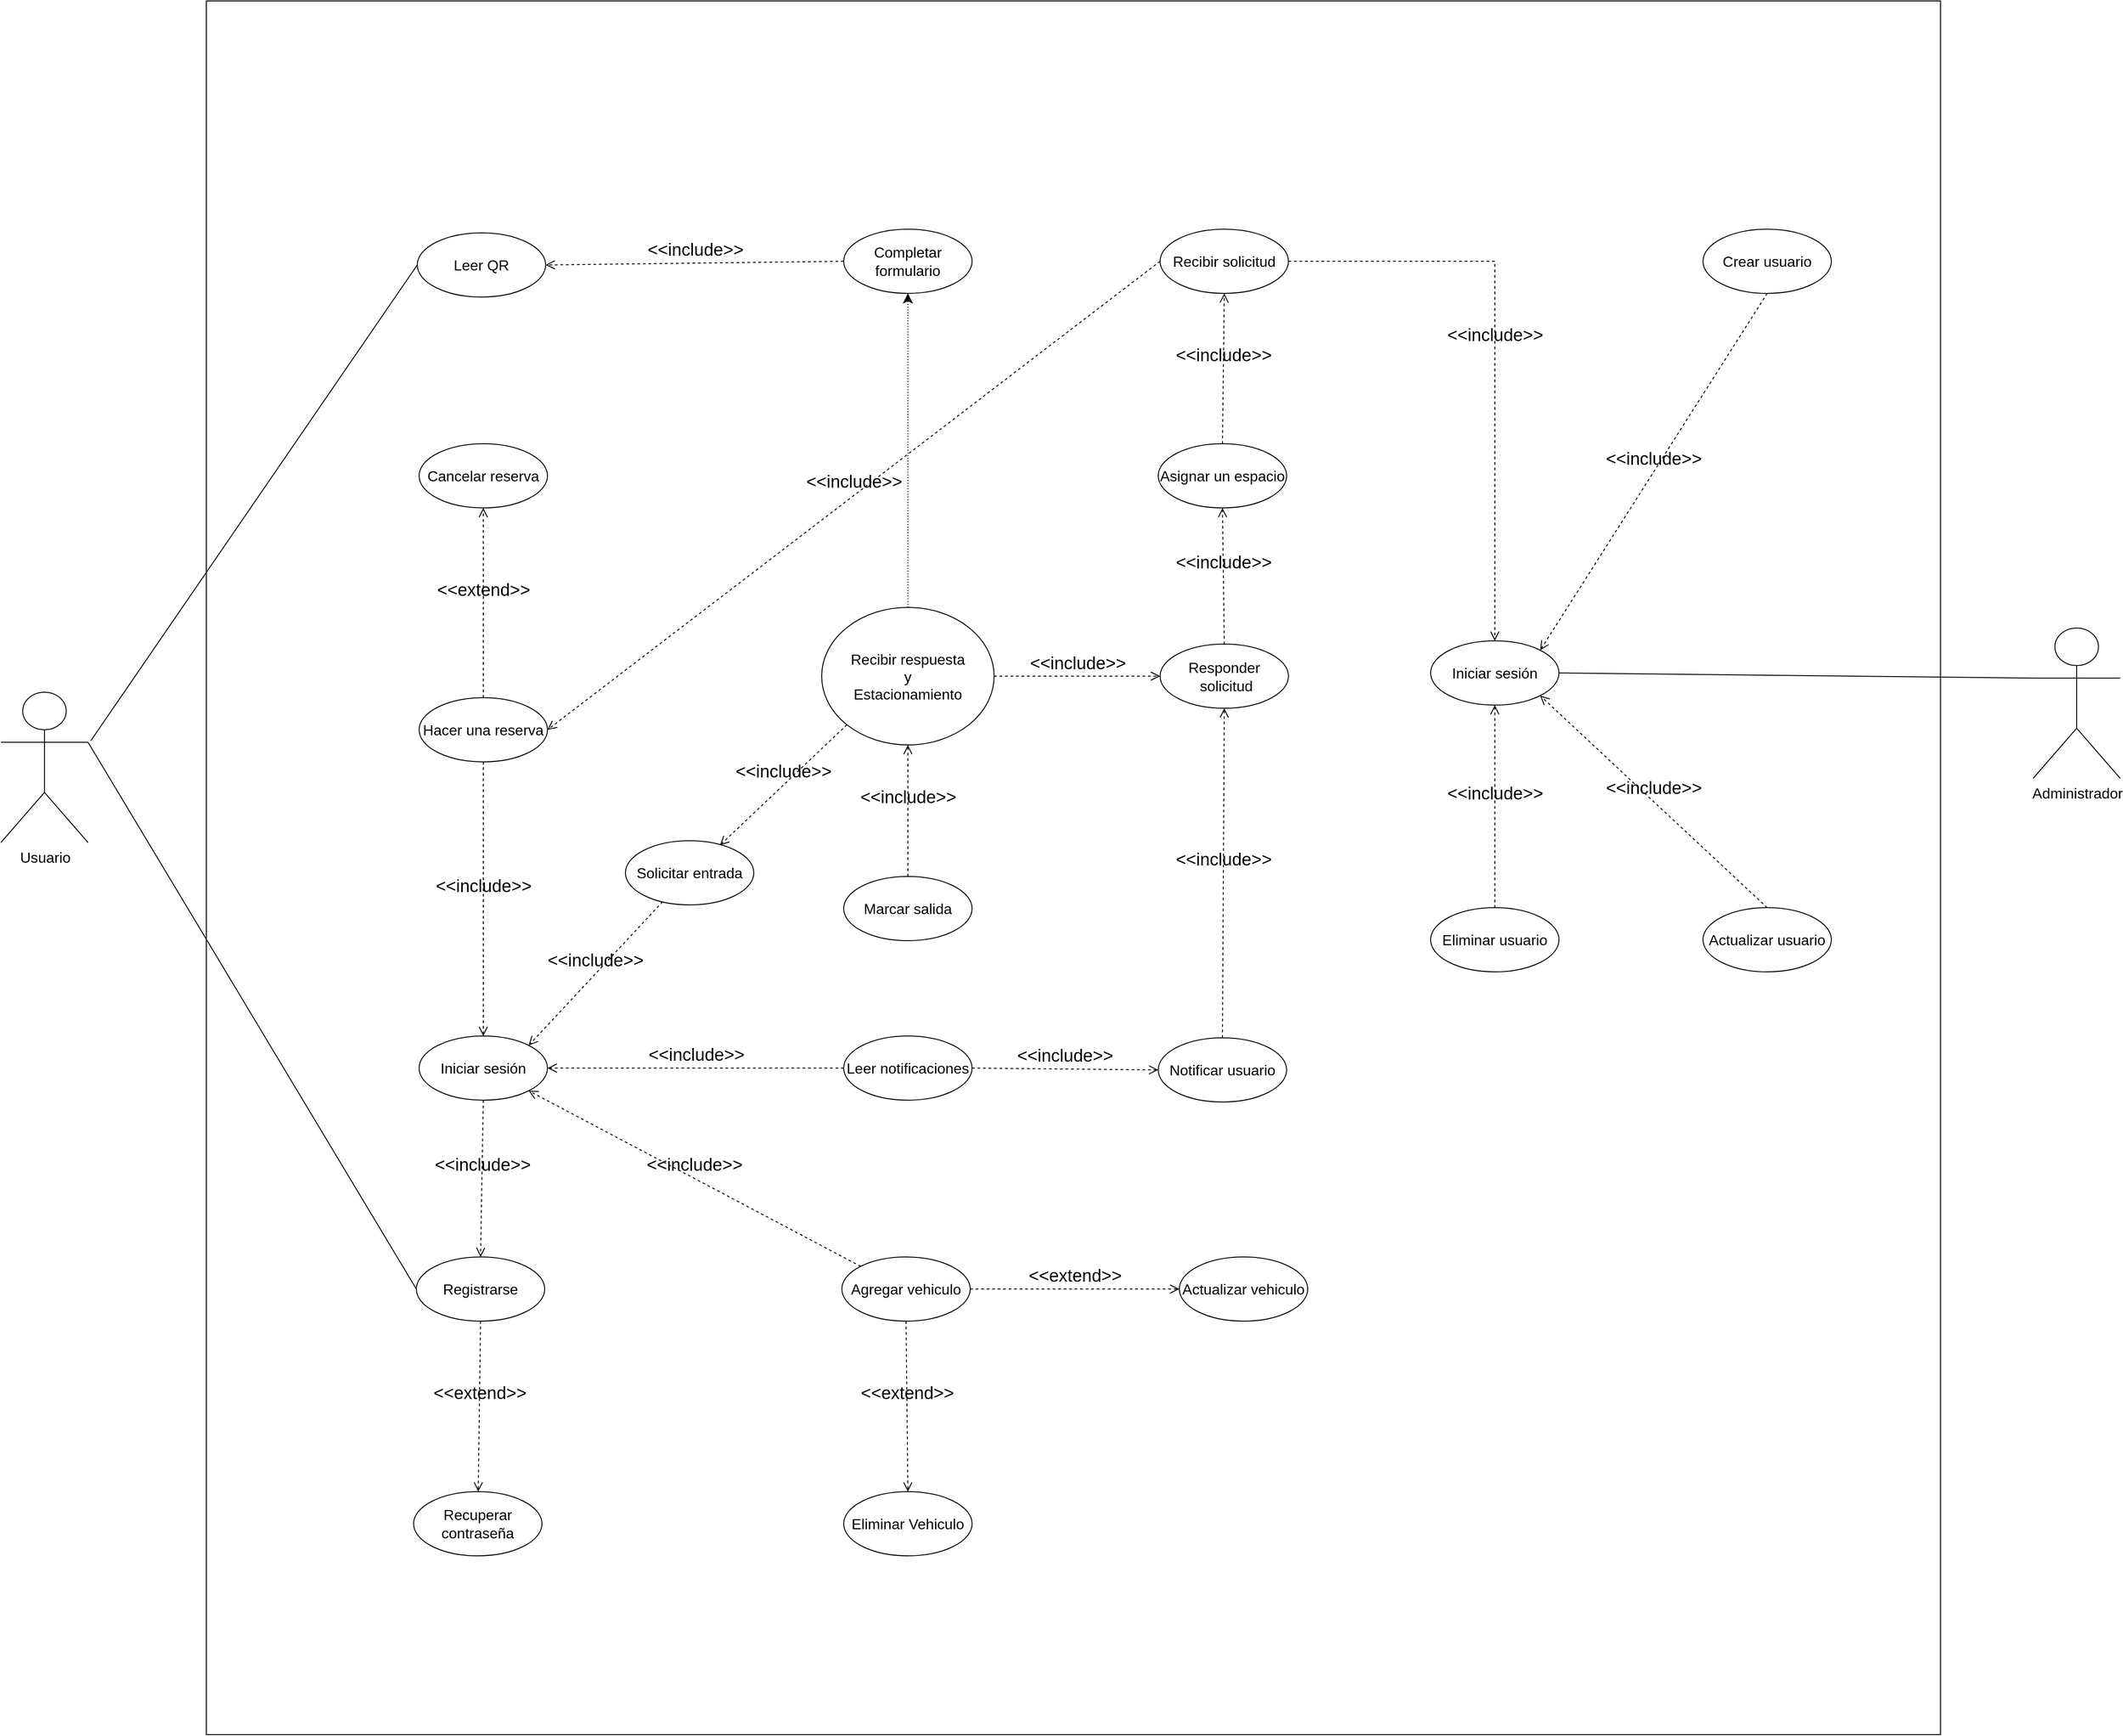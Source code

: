 <mxfile version="21.6.8" type="device">
  <diagram name="Page-1" id="sCGw7phK-zgB-_2abvo_">
    <mxGraphModel dx="3612" dy="2168" grid="0" gridSize="10" guides="1" tooltips="1" connect="1" arrows="1" fold="1" page="0" pageScale="1" pageWidth="850" pageHeight="1100" math="0" shadow="0">
      <root>
        <mxCell id="0" />
        <mxCell id="1" parent="0" />
        <mxCell id="3r9I_HskYK1-sV6CzDRx-7" value="" style="whiteSpace=wrap;html=1;aspect=fixed;fontSize=16;rotation=-90;" parent="1" vertex="1">
          <mxGeometry x="-394" y="-227" width="1891" height="1891" as="geometry" />
        </mxCell>
        <mxCell id="3r9I_HskYK1-sV6CzDRx-1" value="Usuario" style="shape=umlActor;verticalLabelPosition=bottom;verticalAlign=top;html=1;outlineConnect=0;fontSize=16;" parent="1" vertex="1">
          <mxGeometry x="-618" y="527" width="95" height="164" as="geometry" />
        </mxCell>
        <mxCell id="3r9I_HskYK1-sV6CzDRx-10" value="Iniciar sesión" style="ellipse;whiteSpace=wrap;html=1;fontSize=16;" parent="1" vertex="1">
          <mxGeometry x="-162" y="902" width="140" height="70" as="geometry" />
        </mxCell>
        <mxCell id="Sdun9n4tAFQy5fJug8Cu-10" style="edgeStyle=none;curved=1;rounded=0;orthogonalLoop=1;jettySize=auto;html=1;exitX=0;exitY=0.5;exitDx=0;exitDy=0;entryX=1;entryY=0.333;entryDx=0;entryDy=0;entryPerimeter=0;fontSize=12;startSize=8;endSize=8;endArrow=none;endFill=0;" parent="1" source="3r9I_HskYK1-sV6CzDRx-12" target="3r9I_HskYK1-sV6CzDRx-1" edge="1">
          <mxGeometry relative="1" as="geometry">
            <mxPoint x="-417" y="595.667" as="targetPoint" />
          </mxGeometry>
        </mxCell>
        <mxCell id="3r9I_HskYK1-sV6CzDRx-12" value="Registrarse" style="ellipse;whiteSpace=wrap;html=1;fontSize=16;" parent="1" vertex="1">
          <mxGeometry x="-165" y="1143" width="140" height="70" as="geometry" />
        </mxCell>
        <mxCell id="3r9I_HskYK1-sV6CzDRx-13" value="Completar formulario" style="ellipse;whiteSpace=wrap;html=1;fontSize=16;" parent="1" vertex="1">
          <mxGeometry x="301" y="22" width="140" height="70" as="geometry" />
        </mxCell>
        <mxCell id="3r9I_HskYK1-sV6CzDRx-14" value="Cancelar reserva" style="ellipse;whiteSpace=wrap;html=1;fontSize=16;" parent="1" vertex="1">
          <mxGeometry x="-162" y="256" width="140" height="70" as="geometry" />
        </mxCell>
        <mxCell id="3r9I_HskYK1-sV6CzDRx-15" value="Marcar salida" style="ellipse;whiteSpace=wrap;html=1;fontSize=16;" parent="1" vertex="1">
          <mxGeometry x="301" y="728" width="140" height="70" as="geometry" />
        </mxCell>
        <mxCell id="Sdun9n4tAFQy5fJug8Cu-1" value="Responder&lt;br&gt;&amp;nbsp;solicitud" style="ellipse;whiteSpace=wrap;html=1;fontSize=16;" parent="1" vertex="1">
          <mxGeometry x="646" y="474.5" width="140" height="70" as="geometry" />
        </mxCell>
        <mxCell id="Sdun9n4tAFQy5fJug8Cu-2" value="Asignar un espacio" style="ellipse;whiteSpace=wrap;html=1;fontSize=16;" parent="1" vertex="1">
          <mxGeometry x="644" y="256" width="140" height="70" as="geometry" />
        </mxCell>
        <mxCell id="Sdun9n4tAFQy5fJug8Cu-11" style="edgeStyle=none;curved=1;rounded=0;orthogonalLoop=1;jettySize=auto;html=1;exitX=0;exitY=0.5;exitDx=0;exitDy=0;fontSize=12;startSize=8;endSize=8;endArrow=none;endFill=0;" parent="1" source="Sdun9n4tAFQy5fJug8Cu-7" edge="1">
          <mxGeometry relative="1" as="geometry">
            <mxPoint x="-520" y="580" as="targetPoint" />
          </mxGeometry>
        </mxCell>
        <mxCell id="Sdun9n4tAFQy5fJug8Cu-7" value="Leer QR" style="ellipse;whiteSpace=wrap;html=1;fontSize=16;" parent="1" vertex="1">
          <mxGeometry x="-164" y="26" width="140" height="70" as="geometry" />
        </mxCell>
        <mxCell id="Sdun9n4tAFQy5fJug8Cu-18" value="Actualizar vehiculo" style="ellipse;whiteSpace=wrap;html=1;fontSize=16;" parent="1" vertex="1">
          <mxGeometry x="667" y="1143" width="140" height="70" as="geometry" />
        </mxCell>
        <mxCell id="Sdun9n4tAFQy5fJug8Cu-19" value="Agregar vehiculo" style="ellipse;whiteSpace=wrap;html=1;fontSize=16;" parent="1" vertex="1">
          <mxGeometry x="299" y="1143" width="140" height="70" as="geometry" />
        </mxCell>
        <mxCell id="Sdun9n4tAFQy5fJug8Cu-20" value="Eliminar Vehiculo" style="ellipse;whiteSpace=wrap;html=1;fontSize=16;" parent="1" vertex="1">
          <mxGeometry x="301" y="1399" width="140" height="70" as="geometry" />
        </mxCell>
        <mxCell id="Sdun9n4tAFQy5fJug8Cu-21" value="Hacer una reserva" style="ellipse;whiteSpace=wrap;html=1;fontSize=16;" parent="1" vertex="1">
          <mxGeometry x="-162" y="533" width="140" height="70" as="geometry" />
        </mxCell>
        <mxCell id="WE7wsdaRfglWP8rmW03h-7" style="edgeStyle=none;curved=1;rounded=0;orthogonalLoop=1;jettySize=auto;html=1;exitX=0.5;exitY=0;exitDx=0;exitDy=0;entryX=0.5;entryY=1;entryDx=0;entryDy=0;fontSize=12;startSize=8;endSize=8;dashed=1;dashPattern=1 2;" edge="1" parent="1" source="Sdun9n4tAFQy5fJug8Cu-29" target="3r9I_HskYK1-sV6CzDRx-13">
          <mxGeometry relative="1" as="geometry" />
        </mxCell>
        <mxCell id="Sdun9n4tAFQy5fJug8Cu-29" value="Recibir respuesta&lt;br&gt;y&lt;br&gt;Estacionamiento" style="ellipse;whiteSpace=wrap;html=1;fontSize=16;" parent="1" vertex="1">
          <mxGeometry x="277" y="434.5" width="188" height="150" as="geometry" />
        </mxCell>
        <mxCell id="Sdun9n4tAFQy5fJug8Cu-36" value="Recibir solicitud" style="ellipse;whiteSpace=wrap;html=1;fontSize=16;" parent="1" vertex="1">
          <mxGeometry x="646" y="22" width="140" height="70" as="geometry" />
        </mxCell>
        <mxCell id="Eo5A3t7CTS06iUuFmu2q-1" value="Notificar usuario" style="ellipse;whiteSpace=wrap;html=1;fontSize=16;" parent="1" vertex="1">
          <mxGeometry x="644" y="904" width="140" height="70" as="geometry" />
        </mxCell>
        <mxCell id="Eo5A3t7CTS06iUuFmu2q-4" value="Leer notificaciones" style="ellipse;whiteSpace=wrap;html=1;fontSize=16;" parent="1" vertex="1">
          <mxGeometry x="301" y="902" width="140" height="70" as="geometry" />
        </mxCell>
        <mxCell id="4u-c6tjxkzKbfbHlgSew-14" value="Iniciar sesión" style="ellipse;whiteSpace=wrap;html=1;fontSize=16;" parent="1" vertex="1">
          <mxGeometry x="941" y="471" width="140" height="70" as="geometry" />
        </mxCell>
        <mxCell id="4u-c6tjxkzKbfbHlgSew-16" value="Recuperar contraseña" style="ellipse;whiteSpace=wrap;html=1;fontSize=16;" parent="1" vertex="1">
          <mxGeometry x="-168" y="1399" width="140" height="70" as="geometry" />
        </mxCell>
        <mxCell id="4u-c6tjxkzKbfbHlgSew-45" style="edgeStyle=none;curved=1;rounded=0;orthogonalLoop=1;jettySize=auto;html=1;exitX=0;exitY=0.333;exitDx=0;exitDy=0;exitPerimeter=0;entryX=1;entryY=0.5;entryDx=0;entryDy=0;fontSize=12;startSize=8;endSize=8;endArrow=none;endFill=0;" parent="1" source="4u-c6tjxkzKbfbHlgSew-42" target="4u-c6tjxkzKbfbHlgSew-14" edge="1">
          <mxGeometry relative="1" as="geometry">
            <mxPoint x="1063" y="-21.0" as="targetPoint" />
          </mxGeometry>
        </mxCell>
        <mxCell id="4u-c6tjxkzKbfbHlgSew-42" value="Administrador" style="shape=umlActor;verticalLabelPosition=bottom;verticalAlign=top;html=1;outlineConnect=0;fontSize=16;" parent="1" vertex="1">
          <mxGeometry x="1598" y="457" width="95" height="164" as="geometry" />
        </mxCell>
        <mxCell id="4u-c6tjxkzKbfbHlgSew-46" value="Actualizar usuario" style="ellipse;whiteSpace=wrap;html=1;fontSize=16;" parent="1" vertex="1">
          <mxGeometry x="1238" y="762" width="140" height="70" as="geometry" />
        </mxCell>
        <mxCell id="4u-c6tjxkzKbfbHlgSew-49" value="Crear usuario" style="ellipse;whiteSpace=wrap;html=1;fontSize=16;" parent="1" vertex="1">
          <mxGeometry x="1238" y="22" width="140" height="70" as="geometry" />
        </mxCell>
        <mxCell id="4u-c6tjxkzKbfbHlgSew-50" value="Eliminar usuario" style="ellipse;whiteSpace=wrap;html=1;fontSize=16;" parent="1" vertex="1">
          <mxGeometry x="941" y="762" width="140" height="70" as="geometry" />
        </mxCell>
        <mxCell id="4u-c6tjxkzKbfbHlgSew-54" value="&lt;font style=&quot;font-size: 19px;&quot;&gt;&amp;lt;&amp;lt;include&amp;gt;&amp;gt;&lt;/font&gt;" style="endArrow=open;startArrow=none;endFill=0;startFill=0;endSize=8;html=1;verticalAlign=bottom;dashed=1;labelBackgroundColor=none;rounded=0;fontSize=12;curved=1;exitX=0.5;exitY=1;exitDx=0;exitDy=0;entryX=0.5;entryY=0;entryDx=0;entryDy=0;" parent="1" source="3r9I_HskYK1-sV6CzDRx-10" target="3r9I_HskYK1-sV6CzDRx-12" edge="1">
          <mxGeometry width="160" relative="1" as="geometry">
            <mxPoint x="-65" y="1118" as="sourcePoint" />
            <mxPoint x="95" y="1118" as="targetPoint" />
          </mxGeometry>
        </mxCell>
        <mxCell id="4u-c6tjxkzKbfbHlgSew-55" value="&lt;font style=&quot;font-size: 19px;&quot;&gt;&amp;lt;&amp;lt;include&amp;gt;&amp;gt;&lt;/font&gt;" style="endArrow=open;startArrow=none;endFill=0;startFill=0;endSize=8;html=1;verticalAlign=bottom;dashed=1;labelBackgroundColor=none;rounded=0;fontSize=12;curved=1;exitX=0.5;exitY=1;exitDx=0;exitDy=0;entryX=0.5;entryY=0;entryDx=0;entryDy=0;" parent="1" source="Sdun9n4tAFQy5fJug8Cu-21" target="3r9I_HskYK1-sV6CzDRx-10" edge="1">
          <mxGeometry width="160" relative="1" as="geometry">
            <mxPoint x="-78" y="842" as="sourcePoint" />
            <mxPoint x="-81" y="1171" as="targetPoint" />
          </mxGeometry>
        </mxCell>
        <mxCell id="4u-c6tjxkzKbfbHlgSew-56" value="&lt;font style=&quot;font-size: 19px;&quot;&gt;&amp;lt;&amp;lt;include&amp;gt;&amp;gt;&lt;/font&gt;" style="endArrow=open;startArrow=none;endFill=0;startFill=0;endSize=8;html=1;verticalAlign=bottom;dashed=1;labelBackgroundColor=none;rounded=0;fontSize=12;curved=1;exitX=0;exitY=0;exitDx=0;exitDy=0;entryX=1;entryY=1;entryDx=0;entryDy=0;" parent="1" source="Sdun9n4tAFQy5fJug8Cu-19" target="3r9I_HskYK1-sV6CzDRx-10" edge="1">
          <mxGeometry width="160" relative="1" as="geometry">
            <mxPoint x="-72" y="992" as="sourcePoint" />
            <mxPoint x="-75" y="1321" as="targetPoint" />
          </mxGeometry>
        </mxCell>
        <mxCell id="4u-c6tjxkzKbfbHlgSew-57" value="&lt;font style=&quot;font-size: 19px;&quot;&gt;&amp;lt;&amp;lt;include&amp;gt;&amp;gt;&lt;/font&gt;" style="endArrow=open;startArrow=none;endFill=0;startFill=0;endSize=8;html=1;verticalAlign=bottom;dashed=1;labelBackgroundColor=none;rounded=0;fontSize=12;curved=1;exitX=0;exitY=0.5;exitDx=0;exitDy=0;entryX=1;entryY=0.5;entryDx=0;entryDy=0;" parent="1" source="Eo5A3t7CTS06iUuFmu2q-4" target="3r9I_HskYK1-sV6CzDRx-10" edge="1">
          <mxGeometry width="160" relative="1" as="geometry">
            <mxPoint x="-62" y="1002" as="sourcePoint" />
            <mxPoint x="-65" y="1331" as="targetPoint" />
          </mxGeometry>
        </mxCell>
        <mxCell id="4u-c6tjxkzKbfbHlgSew-58" value="&lt;font style=&quot;font-size: 19px;&quot;&gt;&amp;lt;&amp;lt;include&amp;gt;&amp;gt;&lt;/font&gt;" style="endArrow=open;startArrow=none;endFill=0;startFill=0;endSize=8;html=1;verticalAlign=bottom;dashed=1;labelBackgroundColor=none;rounded=0;fontSize=12;curved=1;exitX=1;exitY=0.5;exitDx=0;exitDy=0;entryX=0;entryY=0.5;entryDx=0;entryDy=0;" parent="1" source="Eo5A3t7CTS06iUuFmu2q-4" target="Eo5A3t7CTS06iUuFmu2q-1" edge="1">
          <mxGeometry width="160" relative="1" as="geometry">
            <mxPoint x="-52" y="1012" as="sourcePoint" />
            <mxPoint x="-55" y="1341" as="targetPoint" />
          </mxGeometry>
        </mxCell>
        <mxCell id="4u-c6tjxkzKbfbHlgSew-59" value="&lt;font style=&quot;font-size: 19px;&quot;&gt;&amp;lt;&amp;lt;include&amp;gt;&amp;gt;&lt;/font&gt;" style="endArrow=open;startArrow=none;endFill=0;startFill=0;endSize=8;html=1;verticalAlign=bottom;dashed=1;labelBackgroundColor=none;rounded=0;fontSize=12;curved=1;exitX=0.5;exitY=0;exitDx=0;exitDy=0;entryX=0.5;entryY=1;entryDx=0;entryDy=0;" parent="1" source="Eo5A3t7CTS06iUuFmu2q-1" target="Sdun9n4tAFQy5fJug8Cu-1" edge="1">
          <mxGeometry width="160" relative="1" as="geometry">
            <mxPoint x="-38" y="882" as="sourcePoint" />
            <mxPoint x="-41" y="1211" as="targetPoint" />
          </mxGeometry>
        </mxCell>
        <mxCell id="4u-c6tjxkzKbfbHlgSew-60" value="&lt;font style=&quot;font-size: 19px;&quot;&gt;&amp;lt;&amp;lt;include&amp;gt;&amp;gt;&lt;/font&gt;" style="endArrow=open;startArrow=none;endFill=0;startFill=0;endSize=8;html=1;verticalAlign=bottom;dashed=1;labelBackgroundColor=none;rounded=0;fontSize=12;curved=1;exitX=1;exitY=0.5;exitDx=0;exitDy=0;entryX=0;entryY=0.5;entryDx=0;entryDy=0;" parent="1" source="Sdun9n4tAFQy5fJug8Cu-29" target="Sdun9n4tAFQy5fJug8Cu-1" edge="1">
          <mxGeometry width="160" relative="1" as="geometry">
            <mxPoint x="497" y="500" as="sourcePoint" />
            <mxPoint x="494" y="829" as="targetPoint" />
          </mxGeometry>
        </mxCell>
        <mxCell id="4u-c6tjxkzKbfbHlgSew-61" value="&lt;font style=&quot;font-size: 19px;&quot;&gt;&amp;lt;&amp;lt;include&amp;gt;&amp;gt;&lt;/font&gt;" style="endArrow=open;startArrow=none;endFill=0;startFill=0;endSize=8;html=1;verticalAlign=bottom;dashed=1;labelBackgroundColor=none;rounded=0;fontSize=12;curved=1;exitX=0.5;exitY=0;exitDx=0;exitDy=0;entryX=0.5;entryY=1;entryDx=0;entryDy=0;" parent="1" source="Sdun9n4tAFQy5fJug8Cu-1" target="Sdun9n4tAFQy5fJug8Cu-2" edge="1">
          <mxGeometry width="160" relative="1" as="geometry">
            <mxPoint x="-18" y="902" as="sourcePoint" />
            <mxPoint x="-21" y="1231" as="targetPoint" />
          </mxGeometry>
        </mxCell>
        <mxCell id="4u-c6tjxkzKbfbHlgSew-62" value="&lt;font style=&quot;font-size: 19px;&quot;&gt;&amp;lt;&amp;lt;include&amp;gt;&amp;gt;&lt;/font&gt;" style="endArrow=open;startArrow=none;endFill=0;startFill=0;endSize=8;html=1;verticalAlign=bottom;dashed=1;labelBackgroundColor=none;rounded=0;fontSize=12;curved=1;exitX=0.5;exitY=0;exitDx=0;exitDy=0;entryX=0.5;entryY=1;entryDx=0;entryDy=0;" parent="1" source="Sdun9n4tAFQy5fJug8Cu-2" target="Sdun9n4tAFQy5fJug8Cu-36" edge="1">
          <mxGeometry width="160" relative="1" as="geometry">
            <mxPoint x="-8" y="912" as="sourcePoint" />
            <mxPoint x="-11" y="1241" as="targetPoint" />
          </mxGeometry>
        </mxCell>
        <mxCell id="4u-c6tjxkzKbfbHlgSew-63" value="&lt;font style=&quot;font-size: 19px;&quot;&gt;&amp;lt;&amp;lt;include&amp;gt;&amp;gt;&lt;/font&gt;" style="endArrow=open;startArrow=none;endFill=0;startFill=0;endSize=8;html=1;verticalAlign=bottom;dashed=1;labelBackgroundColor=none;rounded=0;fontSize=12;exitX=1;exitY=0.5;exitDx=0;exitDy=0;entryX=0.5;entryY=0;entryDx=0;entryDy=0;" parent="1" source="Sdun9n4tAFQy5fJug8Cu-36" target="4u-c6tjxkzKbfbHlgSew-14" edge="1">
          <mxGeometry width="160" relative="1" as="geometry">
            <mxPoint x="47" y="922" as="sourcePoint" />
            <mxPoint x="44" y="1251" as="targetPoint" />
            <Array as="points">
              <mxPoint x="1011" y="57" />
            </Array>
          </mxGeometry>
        </mxCell>
        <mxCell id="4u-c6tjxkzKbfbHlgSew-65" value="&lt;font style=&quot;font-size: 19px;&quot;&gt;&amp;lt;&amp;lt;include&amp;gt;&amp;gt;&lt;/font&gt;" style="endArrow=open;startArrow=none;endFill=0;startFill=0;endSize=8;html=1;verticalAlign=bottom;dashed=1;labelBackgroundColor=none;rounded=0;fontSize=12;curved=1;exitX=0;exitY=0.5;exitDx=0;exitDy=0;entryX=1;entryY=0.5;entryDx=0;entryDy=0;" parent="1" source="3r9I_HskYK1-sV6CzDRx-13" target="Sdun9n4tAFQy5fJug8Cu-7" edge="1">
          <mxGeometry width="160" relative="1" as="geometry">
            <mxPoint x="22" y="942" as="sourcePoint" />
            <mxPoint x="19" y="1271" as="targetPoint" />
          </mxGeometry>
        </mxCell>
        <mxCell id="4u-c6tjxkzKbfbHlgSew-66" value="&lt;font style=&quot;font-size: 19px;&quot;&gt;&amp;lt;&amp;lt;include&amp;gt;&amp;gt;&lt;/font&gt;" style="endArrow=open;startArrow=none;endFill=0;startFill=0;endSize=8;html=1;verticalAlign=bottom;dashed=1;labelBackgroundColor=none;rounded=0;fontSize=12;curved=1;exitX=0;exitY=0.5;exitDx=0;exitDy=0;entryX=1;entryY=0.5;entryDx=0;entryDy=0;" parent="1" source="Sdun9n4tAFQy5fJug8Cu-36" target="Sdun9n4tAFQy5fJug8Cu-21" edge="1">
          <mxGeometry width="160" relative="1" as="geometry">
            <mxPoint x="32" y="952" as="sourcePoint" />
            <mxPoint x="29" y="1281" as="targetPoint" />
          </mxGeometry>
        </mxCell>
        <mxCell id="4u-c6tjxkzKbfbHlgSew-69" value="&lt;font style=&quot;font-size: 19px;&quot;&gt;&amp;lt;&amp;lt;extend&amp;gt;&amp;gt;&lt;/font&gt;" style="endArrow=open;startArrow=none;endFill=0;startFill=0;endSize=8;html=1;verticalAlign=bottom;dashed=1;labelBackgroundColor=none;rounded=0;fontSize=12;curved=1;exitX=0.5;exitY=1;exitDx=0;exitDy=0;" parent="1" source="3r9I_HskYK1-sV6CzDRx-12" target="4u-c6tjxkzKbfbHlgSew-16" edge="1">
          <mxGeometry width="160" relative="1" as="geometry">
            <mxPoint x="58" y="1122" as="sourcePoint" />
            <mxPoint x="-101" y="1404" as="targetPoint" />
          </mxGeometry>
        </mxCell>
        <mxCell id="4u-c6tjxkzKbfbHlgSew-71" value="&lt;font style=&quot;font-size: 19px;&quot;&gt;&amp;lt;&amp;lt;extend&amp;gt;&amp;gt;&lt;/font&gt;" style="endArrow=open;startArrow=none;endFill=0;startFill=0;endSize=8;html=1;verticalAlign=bottom;dashed=1;labelBackgroundColor=none;rounded=0;fontSize=12;curved=1;exitX=0.5;exitY=1;exitDx=0;exitDy=0;entryX=0.5;entryY=0;entryDx=0;entryDy=0;" parent="1" source="Sdun9n4tAFQy5fJug8Cu-19" target="Sdun9n4tAFQy5fJug8Cu-20" edge="1">
          <mxGeometry width="160" relative="1" as="geometry">
            <mxPoint x="-15" y="1346" as="sourcePoint" />
            <mxPoint x="99" y="1346" as="targetPoint" />
          </mxGeometry>
        </mxCell>
        <mxCell id="4u-c6tjxkzKbfbHlgSew-72" value="&lt;font style=&quot;font-size: 19px;&quot;&gt;&amp;lt;&amp;lt;extend&amp;gt;&amp;gt;&lt;/font&gt;" style="endArrow=open;startArrow=none;endFill=0;startFill=0;endSize=8;html=1;verticalAlign=bottom;dashed=1;labelBackgroundColor=none;rounded=0;fontSize=12;curved=1;exitX=1;exitY=0.5;exitDx=0;exitDy=0;entryX=0;entryY=0.5;entryDx=0;entryDy=0;" parent="1" source="Sdun9n4tAFQy5fJug8Cu-19" target="Sdun9n4tAFQy5fJug8Cu-18" edge="1">
          <mxGeometry width="160" relative="1" as="geometry">
            <mxPoint x="-5" y="1356" as="sourcePoint" />
            <mxPoint x="109" y="1356" as="targetPoint" />
          </mxGeometry>
        </mxCell>
        <mxCell id="4u-c6tjxkzKbfbHlgSew-76" style="edgeStyle=none;curved=1;rounded=0;orthogonalLoop=1;jettySize=auto;html=1;exitX=0.5;exitY=1;exitDx=0;exitDy=0;fontSize=12;startSize=8;endSize=8;" parent="1" source="Sdun9n4tAFQy5fJug8Cu-18" target="Sdun9n4tAFQy5fJug8Cu-18" edge="1">
          <mxGeometry relative="1" as="geometry" />
        </mxCell>
        <mxCell id="4u-c6tjxkzKbfbHlgSew-77" value="&lt;font style=&quot;font-size: 19px;&quot;&gt;&amp;lt;&amp;lt;include&amp;gt;&amp;gt;&lt;/font&gt;" style="endArrow=open;startArrow=none;endFill=0;startFill=0;endSize=8;html=1;verticalAlign=bottom;dashed=1;labelBackgroundColor=none;rounded=0;fontSize=12;curved=1;exitX=0.5;exitY=0;exitDx=0;exitDy=0;entryX=0.5;entryY=1;entryDx=0;entryDy=0;" parent="1" source="3r9I_HskYK1-sV6CzDRx-15" target="Sdun9n4tAFQy5fJug8Cu-29" edge="1">
          <mxGeometry width="160" relative="1" as="geometry">
            <mxPoint x="751" y="772" as="sourcePoint" />
            <mxPoint x="751" y="555" as="targetPoint" />
          </mxGeometry>
        </mxCell>
        <mxCell id="4u-c6tjxkzKbfbHlgSew-78" value="&lt;font style=&quot;font-size: 19px;&quot;&gt;&amp;lt;&amp;lt;extend&amp;gt;&amp;gt;&lt;/font&gt;" style="endArrow=open;startArrow=none;endFill=0;startFill=0;endSize=8;html=1;verticalAlign=bottom;dashed=1;labelBackgroundColor=none;rounded=0;fontSize=12;curved=1;exitX=0.5;exitY=0;exitDx=0;exitDy=0;entryX=0.5;entryY=1;entryDx=0;entryDy=0;" parent="1" source="Sdun9n4tAFQy5fJug8Cu-21" target="3r9I_HskYK1-sV6CzDRx-14" edge="1">
          <mxGeometry width="160" relative="1" as="geometry">
            <mxPoint x="337" y="1083" as="sourcePoint" />
            <mxPoint x="337" y="1269" as="targetPoint" />
          </mxGeometry>
        </mxCell>
        <mxCell id="WE7wsdaRfglWP8rmW03h-1" value="&lt;font style=&quot;font-size: 19px;&quot;&gt;&amp;lt;&amp;lt;include&amp;gt;&amp;gt;&lt;/font&gt;" style="endArrow=open;startArrow=none;endFill=0;startFill=0;endSize=8;html=1;verticalAlign=bottom;dashed=1;labelBackgroundColor=none;rounded=0;fontSize=12;exitX=0.5;exitY=0;exitDx=0;exitDy=0;entryX=1;entryY=1;entryDx=0;entryDy=0;" edge="1" parent="1" source="4u-c6tjxkzKbfbHlgSew-46" target="4u-c6tjxkzKbfbHlgSew-14">
          <mxGeometry width="160" relative="1" as="geometry">
            <mxPoint x="821" y="71" as="sourcePoint" />
            <mxPoint x="1058" y="495" as="targetPoint" />
          </mxGeometry>
        </mxCell>
        <mxCell id="WE7wsdaRfglWP8rmW03h-3" value="&lt;font style=&quot;font-size: 19px;&quot;&gt;&amp;lt;&amp;lt;include&amp;gt;&amp;gt;&lt;/font&gt;" style="endArrow=open;startArrow=none;endFill=0;startFill=0;endSize=8;html=1;verticalAlign=bottom;dashed=1;labelBackgroundColor=none;rounded=0;fontSize=12;curved=1;exitX=0.5;exitY=1;exitDx=0;exitDy=0;entryX=1;entryY=0;entryDx=0;entryDy=0;" edge="1" parent="1" source="4u-c6tjxkzKbfbHlgSew-49" target="4u-c6tjxkzKbfbHlgSew-14">
          <mxGeometry width="160" relative="1" as="geometry">
            <mxPoint x="1123" y="354" as="sourcePoint" />
            <mxPoint x="1043" y="491" as="targetPoint" />
          </mxGeometry>
        </mxCell>
        <mxCell id="WE7wsdaRfglWP8rmW03h-5" value="&lt;font style=&quot;font-size: 19px;&quot;&gt;&amp;lt;&amp;lt;include&amp;gt;&amp;gt;&lt;/font&gt;" style="endArrow=open;startArrow=none;endFill=0;startFill=0;endSize=8;html=1;verticalAlign=bottom;dashed=1;labelBackgroundColor=none;rounded=0;fontSize=12;curved=1;exitX=0.5;exitY=0;exitDx=0;exitDy=0;entryX=0.5;entryY=1;entryDx=0;entryDy=0;" edge="1" parent="1" source="4u-c6tjxkzKbfbHlgSew-50" target="4u-c6tjxkzKbfbHlgSew-14">
          <mxGeometry width="160" relative="1" as="geometry">
            <mxPoint x="1123" y="354" as="sourcePoint" />
            <mxPoint x="1043" y="491" as="targetPoint" />
          </mxGeometry>
        </mxCell>
        <mxCell id="WE7wsdaRfglWP8rmW03h-8" value="Solicitar entrada" style="ellipse;whiteSpace=wrap;html=1;fontSize=16;" vertex="1" parent="1">
          <mxGeometry x="63" y="689" width="140" height="70" as="geometry" />
        </mxCell>
        <mxCell id="WE7wsdaRfglWP8rmW03h-10" value="&lt;font style=&quot;font-size: 19px;&quot;&gt;&amp;lt;&amp;lt;include&amp;gt;&amp;gt;&lt;/font&gt;" style="endArrow=open;startArrow=none;endFill=0;startFill=0;endSize=8;html=1;verticalAlign=bottom;dashed=1;labelBackgroundColor=none;rounded=0;fontSize=12;curved=1;entryX=1;entryY=0;entryDx=0;entryDy=0;" edge="1" parent="1" source="WE7wsdaRfglWP8rmW03h-8" target="3r9I_HskYK1-sV6CzDRx-10">
          <mxGeometry width="160" relative="1" as="geometry">
            <mxPoint x="267" y="807" as="sourcePoint" />
            <mxPoint x="-8" y="807" as="targetPoint" />
          </mxGeometry>
        </mxCell>
        <mxCell id="WE7wsdaRfglWP8rmW03h-11" value="&lt;font style=&quot;font-size: 19px;&quot;&gt;&amp;lt;&amp;lt;include&amp;gt;&amp;gt;&lt;/font&gt;" style="endArrow=open;startArrow=none;endFill=0;startFill=0;endSize=8;html=1;verticalAlign=bottom;dashed=1;labelBackgroundColor=none;rounded=0;fontSize=12;curved=1;exitX=0;exitY=1;exitDx=0;exitDy=0;entryX=0.736;entryY=0.071;entryDx=0;entryDy=0;entryPerimeter=0;" edge="1" parent="1" source="Sdun9n4tAFQy5fJug8Cu-29" target="WE7wsdaRfglWP8rmW03h-8">
          <mxGeometry width="160" relative="1" as="geometry">
            <mxPoint x="622" y="633" as="sourcePoint" />
            <mxPoint x="347" y="633" as="targetPoint" />
          </mxGeometry>
        </mxCell>
      </root>
    </mxGraphModel>
  </diagram>
</mxfile>
